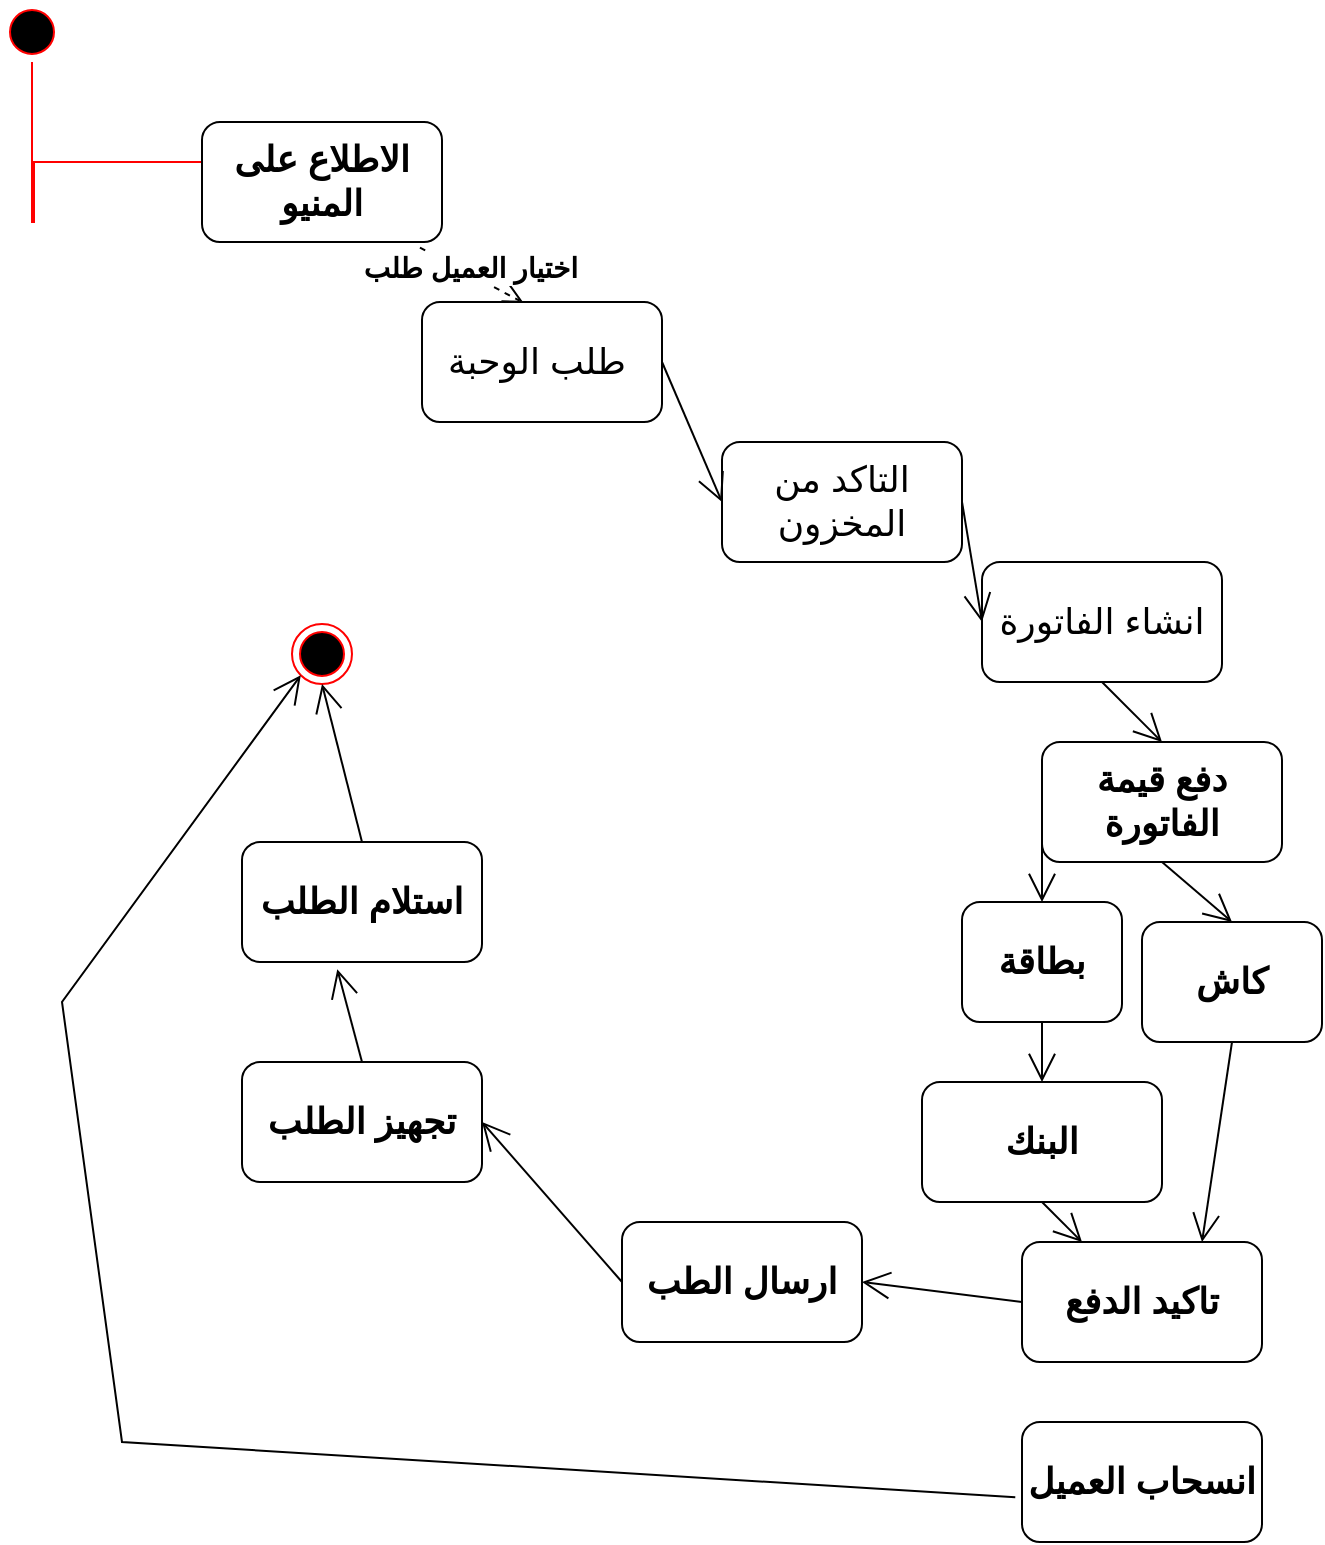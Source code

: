 <mxfile version="26.2.14">
  <diagram name="Page-1" id="wDICKK-f4viYiMux17MM">
    <mxGraphModel dx="2329" dy="1182" grid="1" gridSize="10" guides="1" tooltips="1" connect="1" arrows="1" fold="1" page="1" pageScale="1" pageWidth="827" pageHeight="1169" math="0" shadow="0">
      <root>
        <mxCell id="0" />
        <mxCell id="1" parent="0" />
        <mxCell id="C3h0-Uw_NyTIE3k5Mku2-2" value="" style="ellipse;html=1;shape=startState;fillColor=#000000;strokeColor=#ff0000;" parent="1" vertex="1">
          <mxGeometry x="110" width="30" height="30" as="geometry" />
        </mxCell>
        <mxCell id="C3h0-Uw_NyTIE3k5Mku2-3" value="" style="edgeStyle=orthogonalEdgeStyle;html=1;verticalAlign=bottom;endArrow=open;endSize=8;strokeColor=#ff0000;rounded=0;entryX=0.5;entryY=0;entryDx=0;entryDy=0;" parent="1" source="C3h0-Uw_NyTIE3k5Mku2-2" target="C3h0-Uw_NyTIE3k5Mku2-4" edge="1">
          <mxGeometry relative="1" as="geometry">
            <mxPoint x="125" y="210" as="targetPoint" />
            <Array as="points">
              <mxPoint x="125" y="110" />
              <mxPoint x="126" y="80" />
              <mxPoint x="270" y="80" />
            </Array>
          </mxGeometry>
        </mxCell>
        <mxCell id="C3h0-Uw_NyTIE3k5Mku2-4" value="&lt;div style=&quot;direction: rtl;&quot;&gt;&lt;font style=&quot;font-size: 18px;&quot;&gt;&lt;b&gt;الاطلاع على المنيو&lt;/b&gt;&lt;/font&gt;&lt;/div&gt;" style="rounded=1;whiteSpace=wrap;html=1;" parent="1" vertex="1">
          <mxGeometry x="210" y="60" width="120" height="60" as="geometry" />
        </mxCell>
        <mxCell id="C3h0-Uw_NyTIE3k5Mku2-5" value="&lt;font style=&quot;font-size: 18px;&quot;&gt;طلب الوحبة&amp;nbsp;&lt;/font&gt;" style="rounded=1;whiteSpace=wrap;html=1;" parent="1" vertex="1">
          <mxGeometry x="320" y="150" width="120" height="60" as="geometry" />
        </mxCell>
        <mxCell id="C3h0-Uw_NyTIE3k5Mku2-6" value="" style="html=1;verticalAlign=bottom;endArrow=open;dashed=1;endSize=8;curved=0;rounded=0;entryX=0.423;entryY=0.007;entryDx=0;entryDy=0;entryPerimeter=0;exitX=0.908;exitY=1.047;exitDx=0;exitDy=0;exitPerimeter=0;" parent="1" source="C3h0-Uw_NyTIE3k5Mku2-4" target="C3h0-Uw_NyTIE3k5Mku2-5" edge="1">
          <mxGeometry relative="1" as="geometry">
            <mxPoint x="300" y="320" as="sourcePoint" />
            <mxPoint x="220" y="320" as="targetPoint" />
          </mxGeometry>
        </mxCell>
        <mxCell id="C3h0-Uw_NyTIE3k5Mku2-10" value="&lt;font style=&quot;font-size: 14px;&quot;&gt;&lt;b&gt;اختيار العميل طلب&lt;/b&gt;&lt;/font&gt;" style="edgeLabel;html=1;align=center;verticalAlign=middle;resizable=0;points=[];" parent="C3h0-Uw_NyTIE3k5Mku2-6" vertex="1" connectable="0">
          <mxGeometry x="-0.089" y="3" relative="1" as="geometry">
            <mxPoint as="offset" />
          </mxGeometry>
        </mxCell>
        <mxCell id="C3h0-Uw_NyTIE3k5Mku2-11" value="&lt;font style=&quot;font-size: 18px;&quot;&gt;التاكد من المخزون&lt;/font&gt;" style="rounded=1;whiteSpace=wrap;html=1;" parent="1" vertex="1">
          <mxGeometry x="470" y="220" width="120" height="60" as="geometry" />
        </mxCell>
        <mxCell id="C3h0-Uw_NyTIE3k5Mku2-13" value="" style="endArrow=open;endFill=1;endSize=12;html=1;rounded=0;entryX=0;entryY=0.5;entryDx=0;entryDy=0;exitX=1;exitY=0.5;exitDx=0;exitDy=0;" parent="1" source="C3h0-Uw_NyTIE3k5Mku2-5" target="C3h0-Uw_NyTIE3k5Mku2-11" edge="1">
          <mxGeometry width="160" relative="1" as="geometry">
            <mxPoint x="250" y="560" as="sourcePoint" />
            <mxPoint x="410" y="560" as="targetPoint" />
          </mxGeometry>
        </mxCell>
        <mxCell id="C3h0-Uw_NyTIE3k5Mku2-14" value="&lt;font style=&quot;font-size: 18px;&quot;&gt;انشاء الفاتورة&lt;/font&gt;" style="rounded=1;whiteSpace=wrap;html=1;" parent="1" vertex="1">
          <mxGeometry x="600" y="280" width="120" height="60" as="geometry" />
        </mxCell>
        <mxCell id="C3h0-Uw_NyTIE3k5Mku2-15" value="" style="endArrow=open;endFill=1;endSize=12;html=1;rounded=0;entryX=0;entryY=0.5;entryDx=0;entryDy=0;exitX=1;exitY=0.5;exitDx=0;exitDy=0;" parent="1" source="C3h0-Uw_NyTIE3k5Mku2-11" target="C3h0-Uw_NyTIE3k5Mku2-14" edge="1">
          <mxGeometry width="160" relative="1" as="geometry">
            <mxPoint x="420" y="480" as="sourcePoint" />
            <mxPoint x="580" y="480" as="targetPoint" />
          </mxGeometry>
        </mxCell>
        <mxCell id="C3h0-Uw_NyTIE3k5Mku2-16" value="&lt;font style=&quot;font-size: 18px;&quot;&gt;&lt;b&gt;دفع قيمة الفاتورة&lt;/b&gt;&lt;/font&gt;" style="rounded=1;whiteSpace=wrap;html=1;" parent="1" vertex="1">
          <mxGeometry x="630" y="370" width="120" height="60" as="geometry" />
        </mxCell>
        <mxCell id="C3h0-Uw_NyTIE3k5Mku2-17" value="" style="endArrow=open;endFill=1;endSize=12;html=1;rounded=0;exitX=0.5;exitY=1;exitDx=0;exitDy=0;entryX=0.5;entryY=0;entryDx=0;entryDy=0;" parent="1" source="C3h0-Uw_NyTIE3k5Mku2-14" target="C3h0-Uw_NyTIE3k5Mku2-16" edge="1">
          <mxGeometry width="160" relative="1" as="geometry">
            <mxPoint x="470" y="420" as="sourcePoint" />
            <mxPoint x="630" y="420" as="targetPoint" />
          </mxGeometry>
        </mxCell>
        <mxCell id="C3h0-Uw_NyTIE3k5Mku2-18" value="&lt;font style=&quot;font-size: 18px;&quot;&gt;&lt;b&gt;كاش&lt;/b&gt;&lt;/font&gt;" style="rounded=1;whiteSpace=wrap;html=1;" parent="1" vertex="1">
          <mxGeometry x="680" y="460" width="90" height="60" as="geometry" />
        </mxCell>
        <mxCell id="C3h0-Uw_NyTIE3k5Mku2-19" value="&lt;font style=&quot;font-size: 18px;&quot;&gt;&lt;b&gt;بطاقة&lt;/b&gt;&lt;/font&gt;" style="rounded=1;whiteSpace=wrap;html=1;" parent="1" vertex="1">
          <mxGeometry x="590" y="450" width="80" height="60" as="geometry" />
        </mxCell>
        <mxCell id="C3h0-Uw_NyTIE3k5Mku2-20" value="" style="endArrow=open;endFill=1;endSize=12;html=1;rounded=0;exitX=0;exitY=0.5;exitDx=0;exitDy=0;entryX=0.5;entryY=0;entryDx=0;entryDy=0;" parent="1" source="C3h0-Uw_NyTIE3k5Mku2-16" target="C3h0-Uw_NyTIE3k5Mku2-19" edge="1">
          <mxGeometry width="160" relative="1" as="geometry">
            <mxPoint x="390" y="570" as="sourcePoint" />
            <mxPoint x="550" y="570" as="targetPoint" />
          </mxGeometry>
        </mxCell>
        <mxCell id="C3h0-Uw_NyTIE3k5Mku2-21" value="" style="endArrow=open;endFill=1;endSize=12;html=1;rounded=0;exitX=0.5;exitY=1;exitDx=0;exitDy=0;entryX=0.5;entryY=0;entryDx=0;entryDy=0;" parent="1" source="C3h0-Uw_NyTIE3k5Mku2-16" target="C3h0-Uw_NyTIE3k5Mku2-18" edge="1">
          <mxGeometry width="160" relative="1" as="geometry">
            <mxPoint x="300" y="440" as="sourcePoint" />
            <mxPoint x="460" y="440" as="targetPoint" />
          </mxGeometry>
        </mxCell>
        <mxCell id="C3h0-Uw_NyTIE3k5Mku2-22" value="&lt;font style=&quot;font-size: 18px;&quot;&gt;&lt;b&gt;البنك&lt;/b&gt;&lt;/font&gt;" style="rounded=1;whiteSpace=wrap;html=1;" parent="1" vertex="1">
          <mxGeometry x="570" y="540" width="120" height="60" as="geometry" />
        </mxCell>
        <mxCell id="C3h0-Uw_NyTIE3k5Mku2-23" value="" style="endArrow=open;endFill=1;endSize=12;html=1;rounded=0;exitX=0.5;exitY=1;exitDx=0;exitDy=0;entryX=0.5;entryY=0;entryDx=0;entryDy=0;" parent="1" source="C3h0-Uw_NyTIE3k5Mku2-19" target="C3h0-Uw_NyTIE3k5Mku2-22" edge="1">
          <mxGeometry width="160" relative="1" as="geometry">
            <mxPoint x="280" y="570" as="sourcePoint" />
            <mxPoint x="440" y="570" as="targetPoint" />
          </mxGeometry>
        </mxCell>
        <mxCell id="C3h0-Uw_NyTIE3k5Mku2-24" value="&lt;font style=&quot;font-size: 18px;&quot;&gt;&lt;b&gt;تاكيد الدفع&lt;/b&gt;&lt;/font&gt;" style="rounded=1;whiteSpace=wrap;html=1;" parent="1" vertex="1">
          <mxGeometry x="620" y="620" width="120" height="60" as="geometry" />
        </mxCell>
        <mxCell id="C3h0-Uw_NyTIE3k5Mku2-25" value="" style="endArrow=open;endFill=1;endSize=12;html=1;rounded=0;exitX=0.5;exitY=1;exitDx=0;exitDy=0;entryX=0.75;entryY=0;entryDx=0;entryDy=0;" parent="1" source="C3h0-Uw_NyTIE3k5Mku2-18" target="C3h0-Uw_NyTIE3k5Mku2-24" edge="1">
          <mxGeometry width="160" relative="1" as="geometry">
            <mxPoint x="580" y="860" as="sourcePoint" />
            <mxPoint x="740" y="860" as="targetPoint" />
          </mxGeometry>
        </mxCell>
        <mxCell id="C3h0-Uw_NyTIE3k5Mku2-26" value="" style="endArrow=open;endFill=1;endSize=12;html=1;rounded=0;exitX=0.5;exitY=1;exitDx=0;exitDy=0;entryX=0.25;entryY=0;entryDx=0;entryDy=0;" parent="1" source="C3h0-Uw_NyTIE3k5Mku2-22" target="C3h0-Uw_NyTIE3k5Mku2-24" edge="1">
          <mxGeometry width="160" relative="1" as="geometry">
            <mxPoint x="300" y="640" as="sourcePoint" />
            <mxPoint x="460" y="640" as="targetPoint" />
          </mxGeometry>
        </mxCell>
        <mxCell id="C3h0-Uw_NyTIE3k5Mku2-27" value="&lt;font style=&quot;font-size: 18px;&quot;&gt;&lt;b&gt;ارسال الطب&lt;/b&gt;&lt;/font&gt;" style="rounded=1;whiteSpace=wrap;html=1;" parent="1" vertex="1">
          <mxGeometry x="420" y="610" width="120" height="60" as="geometry" />
        </mxCell>
        <mxCell id="C3h0-Uw_NyTIE3k5Mku2-28" value="&lt;b&gt;&lt;font style=&quot;font-size: 18px;&quot;&gt;تجهيز الطلب&lt;/font&gt;&lt;/b&gt;" style="rounded=1;whiteSpace=wrap;html=1;" parent="1" vertex="1">
          <mxGeometry x="230" y="530" width="120" height="60" as="geometry" />
        </mxCell>
        <mxCell id="C3h0-Uw_NyTIE3k5Mku2-29" value="&lt;font style=&quot;font-size: 18px;&quot;&gt;&lt;b&gt;استلام الطلب&lt;/b&gt;&lt;/font&gt;" style="rounded=1;whiteSpace=wrap;html=1;" parent="1" vertex="1">
          <mxGeometry x="230" y="420" width="120" height="60" as="geometry" />
        </mxCell>
        <mxCell id="C3h0-Uw_NyTIE3k5Mku2-30" value="" style="endArrow=open;endFill=1;endSize=12;html=1;rounded=0;exitX=0;exitY=0.5;exitDx=0;exitDy=0;entryX=1;entryY=0.5;entryDx=0;entryDy=0;" parent="1" source="C3h0-Uw_NyTIE3k5Mku2-24" target="C3h0-Uw_NyTIE3k5Mku2-27" edge="1">
          <mxGeometry width="160" relative="1" as="geometry">
            <mxPoint x="520" y="800" as="sourcePoint" />
            <mxPoint x="680" y="800" as="targetPoint" />
          </mxGeometry>
        </mxCell>
        <mxCell id="C3h0-Uw_NyTIE3k5Mku2-31" value="" style="endArrow=open;endFill=1;endSize=12;html=1;rounded=0;exitX=0;exitY=0.5;exitDx=0;exitDy=0;entryX=1;entryY=0.5;entryDx=0;entryDy=0;" parent="1" source="C3h0-Uw_NyTIE3k5Mku2-27" target="C3h0-Uw_NyTIE3k5Mku2-28" edge="1">
          <mxGeometry width="160" relative="1" as="geometry">
            <mxPoint x="300" y="800" as="sourcePoint" />
            <mxPoint x="460" y="800" as="targetPoint" />
          </mxGeometry>
        </mxCell>
        <mxCell id="C3h0-Uw_NyTIE3k5Mku2-32" value="" style="endArrow=open;endFill=1;endSize=12;html=1;rounded=0;entryX=0.397;entryY=1.06;entryDx=0;entryDy=0;entryPerimeter=0;exitX=0.5;exitY=0;exitDx=0;exitDy=0;" parent="1" source="C3h0-Uw_NyTIE3k5Mku2-28" target="C3h0-Uw_NyTIE3k5Mku2-29" edge="1">
          <mxGeometry width="160" relative="1" as="geometry">
            <mxPoint x="50" y="640" as="sourcePoint" />
            <mxPoint x="210" y="640" as="targetPoint" />
          </mxGeometry>
        </mxCell>
        <mxCell id="C3h0-Uw_NyTIE3k5Mku2-34" value="" style="ellipse;html=1;shape=endState;fillColor=#000000;strokeColor=#ff0000;" parent="1" vertex="1">
          <mxGeometry x="255" y="311" width="30" height="30" as="geometry" />
        </mxCell>
        <mxCell id="C3h0-Uw_NyTIE3k5Mku2-35" value="" style="endArrow=open;endFill=1;endSize=12;html=1;rounded=0;entryX=0.5;entryY=1;entryDx=0;entryDy=0;exitX=0.5;exitY=0;exitDx=0;exitDy=0;" parent="1" source="C3h0-Uw_NyTIE3k5Mku2-29" target="C3h0-Uw_NyTIE3k5Mku2-34" edge="1">
          <mxGeometry width="160" relative="1" as="geometry">
            <mxPoint x="30" y="450" as="sourcePoint" />
            <mxPoint x="190" y="450" as="targetPoint" />
          </mxGeometry>
        </mxCell>
        <mxCell id="Uiawe_PsdGTlWV71TLP5-1" value="&lt;font style=&quot;font-size: 18px;&quot;&gt;&lt;b style=&quot;&quot;&gt;انسحاب العميل&lt;/b&gt;&lt;/font&gt;" style="rounded=1;whiteSpace=wrap;html=1;" vertex="1" parent="1">
          <mxGeometry x="620" y="710" width="120" height="60" as="geometry" />
        </mxCell>
        <mxCell id="Uiawe_PsdGTlWV71TLP5-2" value="" style="endArrow=open;endFill=1;endSize=12;html=1;rounded=0;exitX=-0.028;exitY=0.627;exitDx=0;exitDy=0;exitPerimeter=0;entryX=0;entryY=1;entryDx=0;entryDy=0;" edge="1" parent="1" source="Uiawe_PsdGTlWV71TLP5-1" target="C3h0-Uw_NyTIE3k5Mku2-34">
          <mxGeometry width="160" relative="1" as="geometry">
            <mxPoint x="330" y="790" as="sourcePoint" />
            <mxPoint x="200" y="330" as="targetPoint" />
            <Array as="points">
              <mxPoint x="170" y="720" />
              <mxPoint x="140" y="500" />
            </Array>
          </mxGeometry>
        </mxCell>
      </root>
    </mxGraphModel>
  </diagram>
</mxfile>

